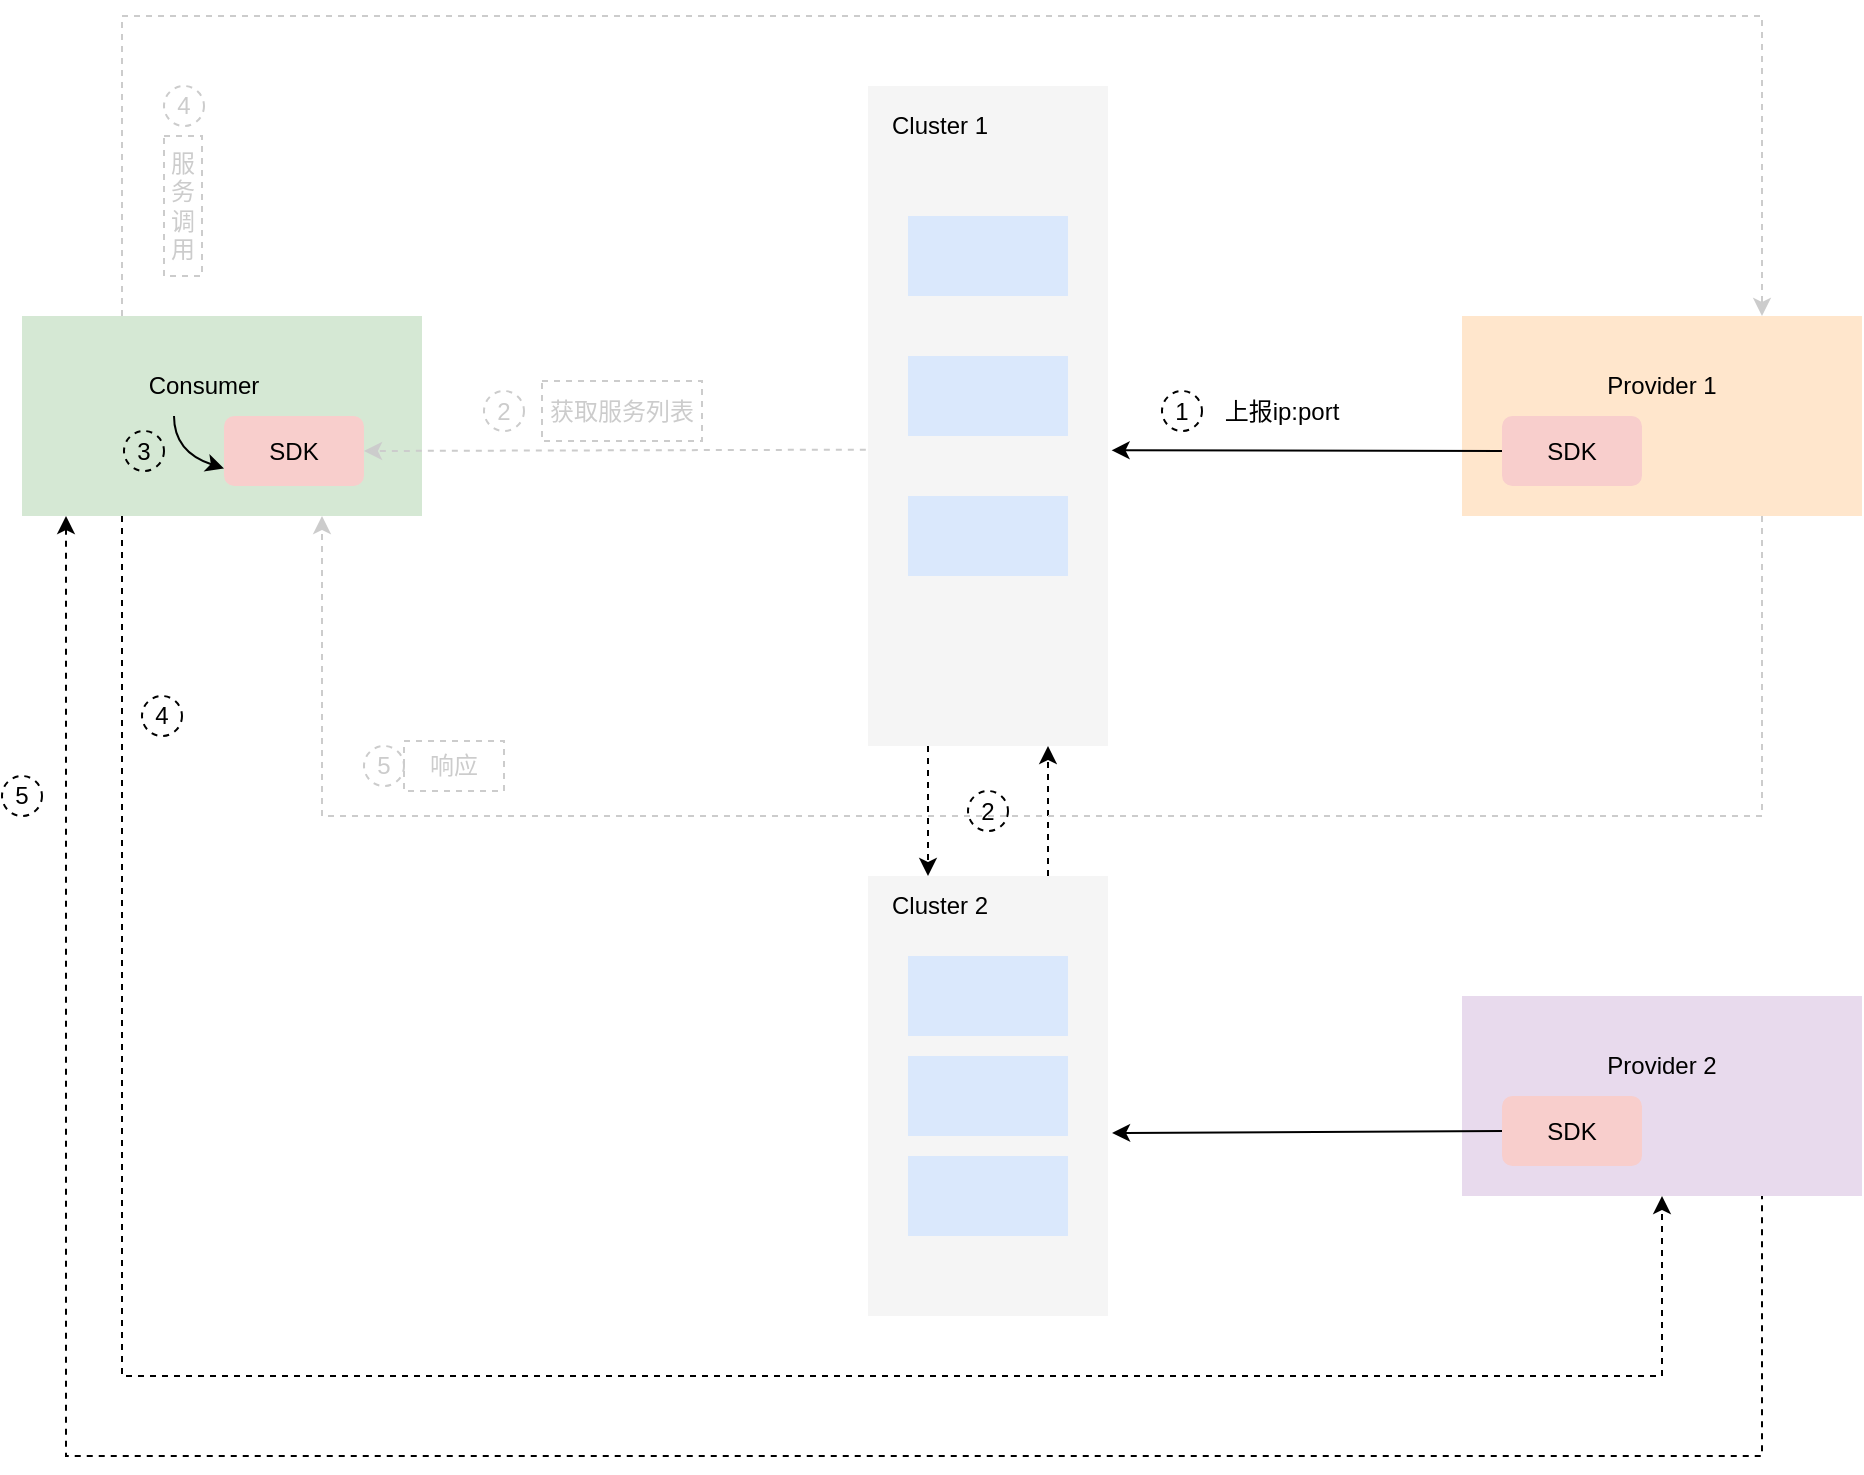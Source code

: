 <mxfile version="15.4.0" type="device"><diagram id="qQoGq1cH7CEZReM-vbfz" name="第 1 页"><mxGraphModel dx="1589" dy="406" grid="1" gridSize="10" guides="1" tooltips="1" connect="1" arrows="1" fold="1" page="1" pageScale="1" pageWidth="827" pageHeight="1169" math="0" shadow="0"><root><mxCell id="0"/><mxCell id="1" parent="0"/><mxCell id="X7qGMK9cB8R1yC2NZc6N-1" value="" style="rounded=0;whiteSpace=wrap;html=1;fillColor=#ffe6cc;strokeColor=none;" parent="1" vertex="1"><mxGeometry x="660" y="430" width="200" height="100" as="geometry"/></mxCell><mxCell id="X7qGMK9cB8R1yC2NZc6N-2" value="SDK" style="rounded=1;whiteSpace=wrap;html=1;fillColor=#f8cecc;strokeColor=none;" parent="1" vertex="1"><mxGeometry x="680" y="480" width="70" height="35" as="geometry"/></mxCell><mxCell id="X7qGMK9cB8R1yC2NZc6N-3" value="" style="rounded=0;whiteSpace=wrap;html=1;fillColor=#f5f5f5;strokeColor=none;fontColor=#333333;" parent="1" vertex="1"><mxGeometry x="363" y="315" width="120" height="330" as="geometry"/></mxCell><mxCell id="X7qGMK9cB8R1yC2NZc6N-4" value="" style="rounded=0;whiteSpace=wrap;html=1;fillColor=#dae8fc;strokeColor=none;" parent="1" vertex="1"><mxGeometry x="383" y="380" width="80" height="40" as="geometry"/></mxCell><mxCell id="X7qGMK9cB8R1yC2NZc6N-5" value="" style="rounded=0;whiteSpace=wrap;html=1;fillColor=#dae8fc;strokeColor=none;" parent="1" vertex="1"><mxGeometry x="383" y="450" width="80" height="40" as="geometry"/></mxCell><mxCell id="X7qGMK9cB8R1yC2NZc6N-6" value="" style="rounded=0;whiteSpace=wrap;html=1;fillColor=#dae8fc;strokeColor=none;" parent="1" vertex="1"><mxGeometry x="383" y="520" width="80" height="40" as="geometry"/></mxCell><mxCell id="X7qGMK9cB8R1yC2NZc6N-7" value="Cluster 1" style="text;html=1;strokeColor=none;fillColor=none;align=center;verticalAlign=middle;whiteSpace=wrap;rounded=0;" parent="1" vertex="1"><mxGeometry x="369" y="320" width="60" height="30" as="geometry"/></mxCell><mxCell id="X7qGMK9cB8R1yC2NZc6N-8" value="Provider 1" style="text;html=1;strokeColor=none;fillColor=none;align=center;verticalAlign=middle;whiteSpace=wrap;rounded=0;" parent="1" vertex="1"><mxGeometry x="730" y="450" width="60" height="30" as="geometry"/></mxCell><mxCell id="X7qGMK9cB8R1yC2NZc6N-9" value="" style="rounded=0;whiteSpace=wrap;html=1;fillColor=#d5e8d4;strokeColor=none;" parent="1" vertex="1"><mxGeometry x="-60" y="430" width="200" height="100" as="geometry"/></mxCell><mxCell id="X7qGMK9cB8R1yC2NZc6N-10" value="SDK" style="rounded=1;whiteSpace=wrap;html=1;fillColor=#f8cecc;strokeColor=none;" parent="1" vertex="1"><mxGeometry x="41" y="480" width="70" height="35" as="geometry"/></mxCell><mxCell id="X7qGMK9cB8R1yC2NZc6N-11" value="Consumer" style="text;html=1;strokeColor=none;fillColor=none;align=center;verticalAlign=middle;whiteSpace=wrap;rounded=0;" parent="1" vertex="1"><mxGeometry x="1" y="450" width="60" height="30" as="geometry"/></mxCell><mxCell id="1PCaNUX1M2OfLm39Njzx-1" value="" style="endArrow=classic;html=1;rounded=0;exitX=0;exitY=0.5;exitDx=0;exitDy=0;entryX=1.015;entryY=0.552;entryDx=0;entryDy=0;entryPerimeter=0;strokeColor=#000000;" edge="1" parent="1" source="X7qGMK9cB8R1yC2NZc6N-2" target="X7qGMK9cB8R1yC2NZc6N-3"><mxGeometry width="50" height="50" relative="1" as="geometry"><mxPoint x="270" y="710" as="sourcePoint"/><mxPoint x="320" y="660" as="targetPoint"/></mxGeometry></mxCell><mxCell id="1PCaNUX1M2OfLm39Njzx-2" value="" style="endArrow=classic;html=1;rounded=0;exitX=-0.009;exitY=0.551;exitDx=0;exitDy=0;entryX=1;entryY=0.5;entryDx=0;entryDy=0;exitPerimeter=0;strokeColor=#CCCCCC;dashed=1;" edge="1" parent="1" source="X7qGMK9cB8R1yC2NZc6N-3" target="X7qGMK9cB8R1yC2NZc6N-10"><mxGeometry width="50" height="50" relative="1" as="geometry"><mxPoint x="579" y="507.5" as="sourcePoint"/><mxPoint x="496.48" y="508.15" as="targetPoint"/></mxGeometry></mxCell><mxCell id="1PCaNUX1M2OfLm39Njzx-3" value="" style="curved=1;endArrow=classic;html=1;rounded=0;exitX=0.25;exitY=1;exitDx=0;exitDy=0;entryX=0;entryY=0.75;entryDx=0;entryDy=0;" edge="1" parent="1" source="X7qGMK9cB8R1yC2NZc6N-11" target="X7qGMK9cB8R1yC2NZc6N-10"><mxGeometry width="50" height="50" relative="1" as="geometry"><mxPoint x="-29" y="630" as="sourcePoint"/><mxPoint x="21" y="580" as="targetPoint"/><Array as="points"><mxPoint x="16" y="498"/></Array></mxGeometry></mxCell><mxCell id="1PCaNUX1M2OfLm39Njzx-4" value="" style="endArrow=classic;html=1;rounded=0;exitX=0.25;exitY=0;exitDx=0;exitDy=0;entryX=0.75;entryY=0;entryDx=0;entryDy=0;strokeColor=#CCCCCC;dashed=1;" edge="1" parent="1" source="X7qGMK9cB8R1yC2NZc6N-9" target="X7qGMK9cB8R1yC2NZc6N-1"><mxGeometry width="50" height="50" relative="1" as="geometry"><mxPoint x="371.92" y="506.83" as="sourcePoint"/><mxPoint x="260" y="507.5" as="targetPoint"/><Array as="points"><mxPoint x="-10" y="280"/><mxPoint x="810" y="280"/></Array></mxGeometry></mxCell><mxCell id="1PCaNUX1M2OfLm39Njzx-7" value="" style="rounded=0;whiteSpace=wrap;html=1;fillColor=#E8DAED;strokeColor=none;" vertex="1" parent="1"><mxGeometry x="660" y="770" width="200" height="100" as="geometry"/></mxCell><mxCell id="1PCaNUX1M2OfLm39Njzx-8" value="SDK" style="rounded=1;whiteSpace=wrap;html=1;fillColor=#f8cecc;strokeColor=none;" vertex="1" parent="1"><mxGeometry x="680" y="820" width="70" height="35" as="geometry"/></mxCell><mxCell id="1PCaNUX1M2OfLm39Njzx-9" value="Provider 2" style="text;html=1;strokeColor=none;fillColor=none;align=center;verticalAlign=middle;whiteSpace=wrap;rounded=0;" vertex="1" parent="1"><mxGeometry x="730" y="790" width="60" height="30" as="geometry"/></mxCell><mxCell id="1PCaNUX1M2OfLm39Njzx-10" value="" style="rounded=0;whiteSpace=wrap;html=1;fillColor=#f5f5f5;strokeColor=none;fontColor=#333333;" vertex="1" parent="1"><mxGeometry x="363" y="710" width="120" height="220" as="geometry"/></mxCell><mxCell id="1PCaNUX1M2OfLm39Njzx-11" value="" style="rounded=0;whiteSpace=wrap;html=1;fillColor=#dae8fc;strokeColor=none;" vertex="1" parent="1"><mxGeometry x="383" y="750" width="80" height="40" as="geometry"/></mxCell><mxCell id="1PCaNUX1M2OfLm39Njzx-12" value="" style="rounded=0;whiteSpace=wrap;html=1;fillColor=#dae8fc;strokeColor=none;" vertex="1" parent="1"><mxGeometry x="383" y="800" width="80" height="40" as="geometry"/></mxCell><mxCell id="1PCaNUX1M2OfLm39Njzx-13" value="" style="rounded=0;whiteSpace=wrap;html=1;fillColor=#dae8fc;strokeColor=none;" vertex="1" parent="1"><mxGeometry x="383" y="850" width="80" height="40" as="geometry"/></mxCell><mxCell id="1PCaNUX1M2OfLm39Njzx-14" value="Cluster 2" style="text;html=1;strokeColor=none;fillColor=none;align=center;verticalAlign=middle;whiteSpace=wrap;rounded=0;" vertex="1" parent="1"><mxGeometry x="369" y="710" width="60" height="30" as="geometry"/></mxCell><mxCell id="1PCaNUX1M2OfLm39Njzx-15" value="" style="endArrow=classic;html=1;rounded=0;exitX=0;exitY=0.5;exitDx=0;exitDy=0;entryX=1.017;entryY=0.584;entryDx=0;entryDy=0;entryPerimeter=0;strokeColor=#000000;" edge="1" parent="1" source="1PCaNUX1M2OfLm39Njzx-8" target="1PCaNUX1M2OfLm39Njzx-10"><mxGeometry width="50" height="50" relative="1" as="geometry"><mxPoint x="579" y="507.5" as="sourcePoint"/><mxPoint x="494.8" y="507.16" as="targetPoint"/></mxGeometry></mxCell><mxCell id="1PCaNUX1M2OfLm39Njzx-18" value="1" style="ellipse;whiteSpace=wrap;html=1;aspect=fixed;fillColor=none;dashed=1;strokeColor=#000000;fontColor=#000000;" vertex="1" parent="1"><mxGeometry x="510" y="467.5" width="20" height="20" as="geometry"/></mxCell><mxCell id="1PCaNUX1M2OfLm39Njzx-19" value="3" style="ellipse;whiteSpace=wrap;html=1;aspect=fixed;fillColor=none;dashed=1;" vertex="1" parent="1"><mxGeometry x="-9" y="487.5" width="20" height="20" as="geometry"/></mxCell><mxCell id="1PCaNUX1M2OfLm39Njzx-20" value="2" style="ellipse;whiteSpace=wrap;html=1;aspect=fixed;fillColor=none;dashed=1;fontColor=#CCCCCC;strokeColor=#CCCCCC;" vertex="1" parent="1"><mxGeometry x="171" y="467.5" width="20" height="20" as="geometry"/></mxCell><mxCell id="1PCaNUX1M2OfLm39Njzx-21" value="5" style="ellipse;whiteSpace=wrap;html=1;aspect=fixed;fillColor=none;dashed=1;strokeColor=#CCCCCC;fontColor=#CCCCCC;" vertex="1" parent="1"><mxGeometry x="111" y="645" width="20" height="20" as="geometry"/></mxCell><mxCell id="1PCaNUX1M2OfLm39Njzx-22" value="4" style="ellipse;whiteSpace=wrap;html=1;aspect=fixed;fillColor=none;dashed=1;strokeColor=#CCCCCC;fontColor=#CCCCCC;" vertex="1" parent="1"><mxGeometry x="11" y="315" width="20" height="20" as="geometry"/></mxCell><mxCell id="1PCaNUX1M2OfLm39Njzx-23" value="上报ip:port" style="text;html=1;strokeColor=none;fillColor=none;align=center;verticalAlign=middle;whiteSpace=wrap;rounded=0;dashed=1;fontColor=#000000;" vertex="1" parent="1"><mxGeometry x="530" y="462.5" width="80" height="30" as="geometry"/></mxCell><mxCell id="1PCaNUX1M2OfLm39Njzx-24" value="获取服务列表" style="text;html=1;strokeColor=#CCCCCC;fillColor=none;align=center;verticalAlign=middle;whiteSpace=wrap;rounded=0;dashed=1;fontColor=#CCCCCC;" vertex="1" parent="1"><mxGeometry x="200" y="462.5" width="80" height="30" as="geometry"/></mxCell><mxCell id="1PCaNUX1M2OfLm39Njzx-25" value="服务调用" style="text;html=1;strokeColor=#CCCCCC;fillColor=none;align=center;verticalAlign=middle;whiteSpace=wrap;rounded=0;dashed=1;fontColor=#CCCCCC;" vertex="1" parent="1"><mxGeometry x="11" y="340" width="19" height="70" as="geometry"/></mxCell><mxCell id="1PCaNUX1M2OfLm39Njzx-26" value="响应" style="text;html=1;strokeColor=#CCCCCC;fillColor=none;align=center;verticalAlign=middle;whiteSpace=wrap;rounded=0;dashed=1;fontColor=#CCCCCC;" vertex="1" parent="1"><mxGeometry x="131" y="642.5" width="50" height="25" as="geometry"/></mxCell><mxCell id="1PCaNUX1M2OfLm39Njzx-31" value="" style="endArrow=classic;html=1;rounded=0;fontSize=14;fontColor=#000000;strokeColor=#000000;exitX=0.25;exitY=1;exitDx=0;exitDy=0;dashed=1;entryX=0.25;entryY=0;entryDx=0;entryDy=0;" edge="1" parent="1" source="X7qGMK9cB8R1yC2NZc6N-3" target="1PCaNUX1M2OfLm39Njzx-10"><mxGeometry width="50" height="50" relative="1" as="geometry"><mxPoint x="373" y="572.5" as="sourcePoint"/><mxPoint x="290" y="700" as="targetPoint"/></mxGeometry></mxCell><mxCell id="1PCaNUX1M2OfLm39Njzx-33" value="" style="endArrow=none;html=1;rounded=0;fontSize=14;fontColor=#000000;strokeColor=#000000;entryX=0.75;entryY=1;entryDx=0;entryDy=0;dashed=1;startArrow=classic;startFill=1;endFill=0;" edge="1" parent="1" target="1PCaNUX1M2OfLm39Njzx-7"><mxGeometry width="50" height="50" relative="1" as="geometry"><mxPoint x="-38" y="530" as="sourcePoint"/><mxPoint x="86" y="525" as="targetPoint"/><Array as="points"><mxPoint x="-38" y="1000"/><mxPoint x="810" y="1000"/></Array></mxGeometry></mxCell><mxCell id="1PCaNUX1M2OfLm39Njzx-36" value="4" style="ellipse;whiteSpace=wrap;html=1;aspect=fixed;fillColor=none;dashed=1;" vertex="1" parent="1"><mxGeometry y="620" width="20" height="20" as="geometry"/></mxCell><mxCell id="1PCaNUX1M2OfLm39Njzx-37" value="" style="endArrow=classic;html=1;rounded=0;fontSize=14;fontColor=#000000;strokeColor=#000000;exitX=0.25;exitY=1;exitDx=0;exitDy=0;entryX=0.5;entryY=1;entryDx=0;entryDy=0;dashed=1;startArrow=none;startFill=0;" edge="1" parent="1" source="X7qGMK9cB8R1yC2NZc6N-9" target="1PCaNUX1M2OfLm39Njzx-7"><mxGeometry width="50" height="50" relative="1" as="geometry"><mxPoint y="540" as="sourcePoint"/><mxPoint x="820" y="880" as="targetPoint"/><Array as="points"><mxPoint x="-10" y="960"/><mxPoint x="760" y="960"/></Array></mxGeometry></mxCell><mxCell id="1PCaNUX1M2OfLm39Njzx-38" value="5" style="ellipse;whiteSpace=wrap;html=1;aspect=fixed;fillColor=none;dashed=1;" vertex="1" parent="1"><mxGeometry x="-70" y="660" width="20" height="20" as="geometry"/></mxCell><mxCell id="1PCaNUX1M2OfLm39Njzx-40" value="" style="endArrow=classic;html=1;rounded=0;fontSize=14;fontColor=#000000;strokeColor=#000000;exitX=0.75;exitY=0;exitDx=0;exitDy=0;dashed=1;entryX=0.75;entryY=1;entryDx=0;entryDy=0;" edge="1" parent="1" source="1PCaNUX1M2OfLm39Njzx-10" target="X7qGMK9cB8R1yC2NZc6N-3"><mxGeometry width="50" height="50" relative="1" as="geometry"><mxPoint x="403" y="655" as="sourcePoint"/><mxPoint x="403" y="720" as="targetPoint"/></mxGeometry></mxCell><mxCell id="1PCaNUX1M2OfLm39Njzx-41" value="2" style="ellipse;whiteSpace=wrap;html=1;aspect=fixed;fillColor=none;dashed=1;strokeColor=#000000;fontColor=#000000;" vertex="1" parent="1"><mxGeometry x="413" y="667.5" width="20" height="20" as="geometry"/></mxCell><mxCell id="1PCaNUX1M2OfLm39Njzx-43" value="" style="endArrow=classic;html=1;rounded=0;exitX=0.75;exitY=1;exitDx=0;exitDy=0;entryX=0.75;entryY=1;entryDx=0;entryDy=0;dashed=1;strokeColor=#CCCCCC;endFill=1;" edge="1" parent="1" source="X7qGMK9cB8R1yC2NZc6N-1" target="X7qGMK9cB8R1yC2NZc6N-9"><mxGeometry width="50" height="50" relative="1" as="geometry"><mxPoint x="810" y="530" as="sourcePoint"/><mxPoint x="90" y="530" as="targetPoint"/><Array as="points"><mxPoint x="810" y="680"/><mxPoint x="90" y="680"/></Array></mxGeometry></mxCell></root></mxGraphModel></diagram></mxfile>